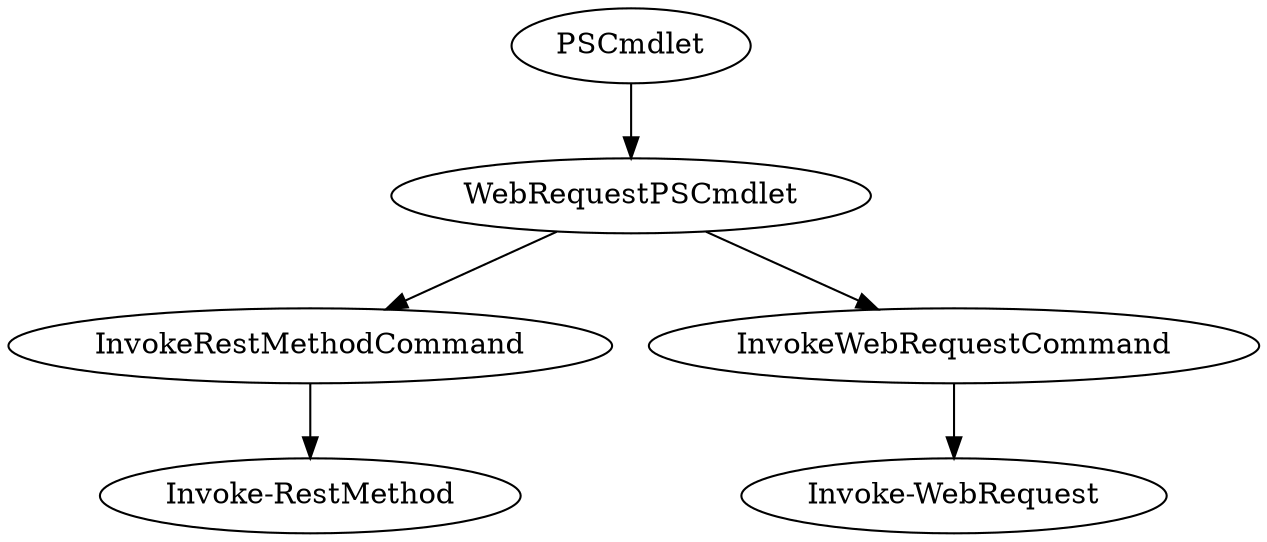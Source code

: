 digraph WebCmdlets {
    PSCmdlet -> WebRequestPSCmdlet
    WebRequestPSCmdlet -> InvokeRestMethodCommand
    WebRequestPSCmdlet -> InvokeWebRequestCommand
    InvokeRestMethodCommand -> "Invoke-RestMethod"
    InvokeWebRequestCommand -> "Invoke-WebRequest"
}